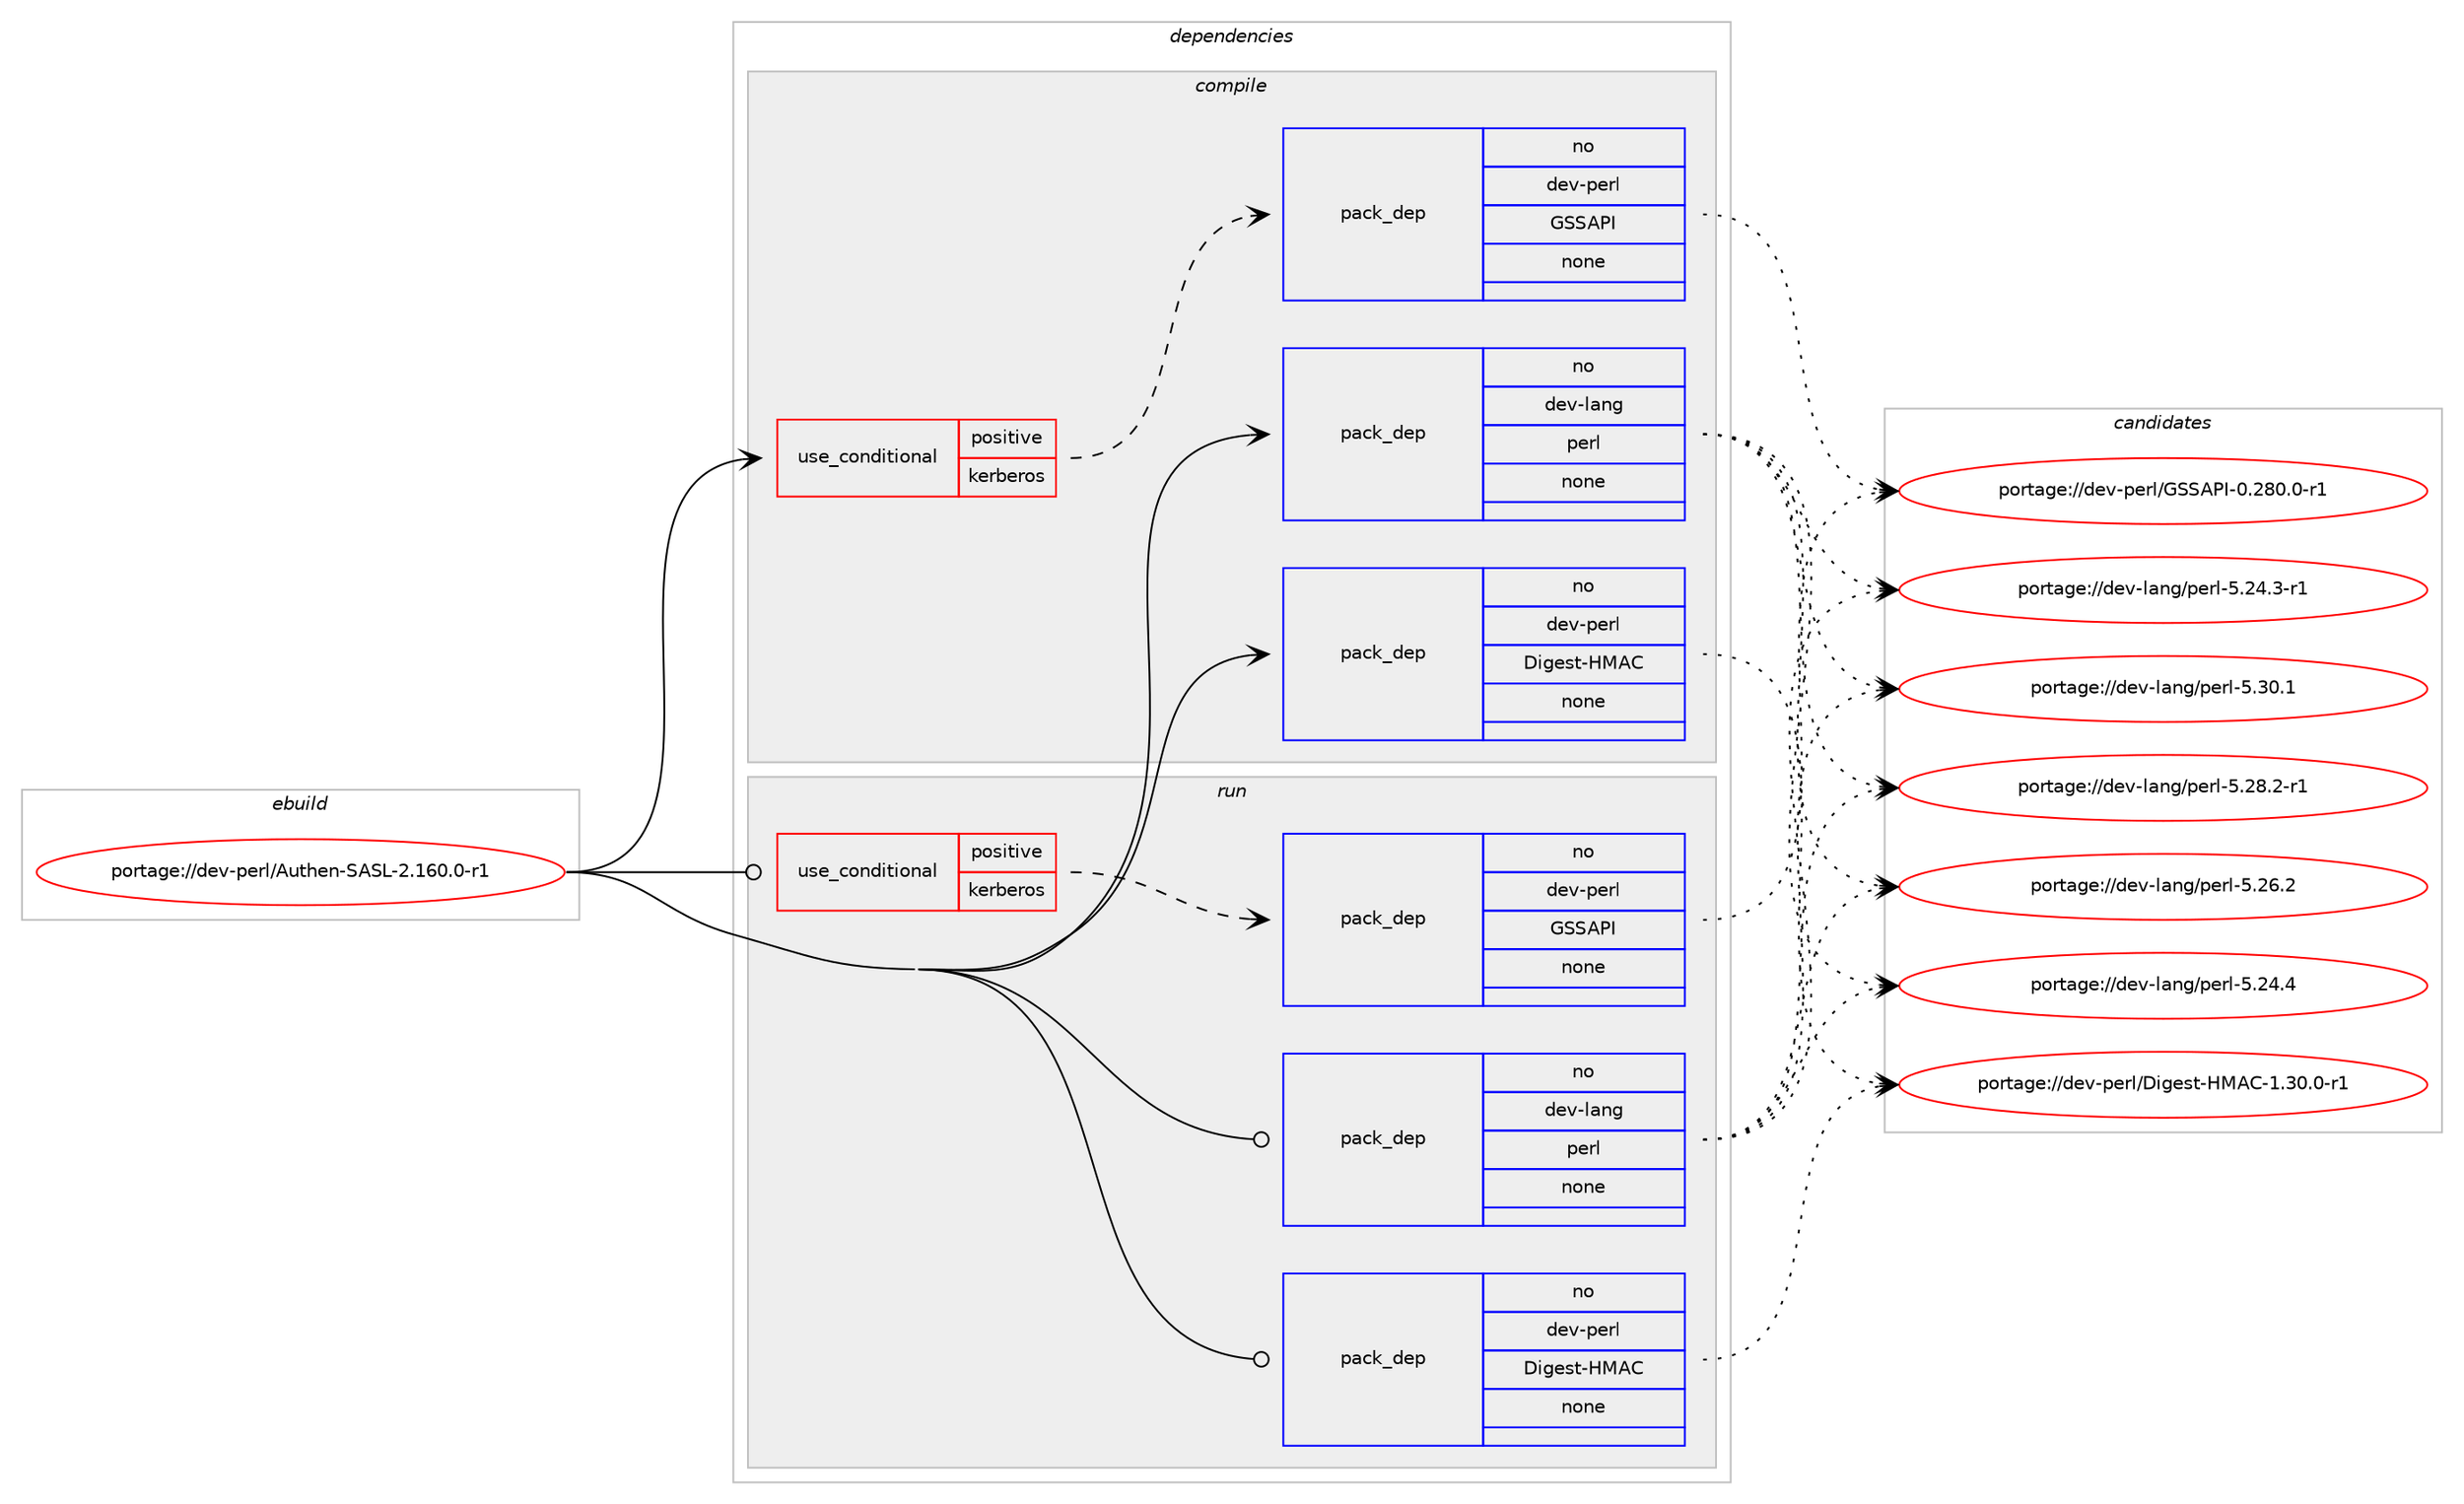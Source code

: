 digraph prolog {

# *************
# Graph options
# *************

newrank=true;
concentrate=true;
compound=true;
graph [rankdir=LR,fontname=Helvetica,fontsize=10,ranksep=1.5];#, ranksep=2.5, nodesep=0.2];
edge  [arrowhead=vee];
node  [fontname=Helvetica,fontsize=10];

# **********
# The ebuild
# **********

subgraph cluster_leftcol {
color=gray;
label=<<i>ebuild</i>>;
id [label="portage://dev-perl/Authen-SASL-2.160.0-r1", color=red, width=4, href="../dev-perl/Authen-SASL-2.160.0-r1.svg"];
}

# ****************
# The dependencies
# ****************

subgraph cluster_midcol {
color=gray;
label=<<i>dependencies</i>>;
subgraph cluster_compile {
fillcolor="#eeeeee";
style=filled;
label=<<i>compile</i>>;
subgraph cond122703 {
dependency499964 [label=<<TABLE BORDER="0" CELLBORDER="1" CELLSPACING="0" CELLPADDING="4"><TR><TD ROWSPAN="3" CELLPADDING="10">use_conditional</TD></TR><TR><TD>positive</TD></TR><TR><TD>kerberos</TD></TR></TABLE>>, shape=none, color=red];
subgraph pack372158 {
dependency499965 [label=<<TABLE BORDER="0" CELLBORDER="1" CELLSPACING="0" CELLPADDING="4" WIDTH="220"><TR><TD ROWSPAN="6" CELLPADDING="30">pack_dep</TD></TR><TR><TD WIDTH="110">no</TD></TR><TR><TD>dev-perl</TD></TR><TR><TD>GSSAPI</TD></TR><TR><TD>none</TD></TR><TR><TD></TD></TR></TABLE>>, shape=none, color=blue];
}
dependency499964:e -> dependency499965:w [weight=20,style="dashed",arrowhead="vee"];
}
id:e -> dependency499964:w [weight=20,style="solid",arrowhead="vee"];
subgraph pack372159 {
dependency499966 [label=<<TABLE BORDER="0" CELLBORDER="1" CELLSPACING="0" CELLPADDING="4" WIDTH="220"><TR><TD ROWSPAN="6" CELLPADDING="30">pack_dep</TD></TR><TR><TD WIDTH="110">no</TD></TR><TR><TD>dev-lang</TD></TR><TR><TD>perl</TD></TR><TR><TD>none</TD></TR><TR><TD></TD></TR></TABLE>>, shape=none, color=blue];
}
id:e -> dependency499966:w [weight=20,style="solid",arrowhead="vee"];
subgraph pack372160 {
dependency499967 [label=<<TABLE BORDER="0" CELLBORDER="1" CELLSPACING="0" CELLPADDING="4" WIDTH="220"><TR><TD ROWSPAN="6" CELLPADDING="30">pack_dep</TD></TR><TR><TD WIDTH="110">no</TD></TR><TR><TD>dev-perl</TD></TR><TR><TD>Digest-HMAC</TD></TR><TR><TD>none</TD></TR><TR><TD></TD></TR></TABLE>>, shape=none, color=blue];
}
id:e -> dependency499967:w [weight=20,style="solid",arrowhead="vee"];
}
subgraph cluster_compileandrun {
fillcolor="#eeeeee";
style=filled;
label=<<i>compile and run</i>>;
}
subgraph cluster_run {
fillcolor="#eeeeee";
style=filled;
label=<<i>run</i>>;
subgraph cond122704 {
dependency499968 [label=<<TABLE BORDER="0" CELLBORDER="1" CELLSPACING="0" CELLPADDING="4"><TR><TD ROWSPAN="3" CELLPADDING="10">use_conditional</TD></TR><TR><TD>positive</TD></TR><TR><TD>kerberos</TD></TR></TABLE>>, shape=none, color=red];
subgraph pack372161 {
dependency499969 [label=<<TABLE BORDER="0" CELLBORDER="1" CELLSPACING="0" CELLPADDING="4" WIDTH="220"><TR><TD ROWSPAN="6" CELLPADDING="30">pack_dep</TD></TR><TR><TD WIDTH="110">no</TD></TR><TR><TD>dev-perl</TD></TR><TR><TD>GSSAPI</TD></TR><TR><TD>none</TD></TR><TR><TD></TD></TR></TABLE>>, shape=none, color=blue];
}
dependency499968:e -> dependency499969:w [weight=20,style="dashed",arrowhead="vee"];
}
id:e -> dependency499968:w [weight=20,style="solid",arrowhead="odot"];
subgraph pack372162 {
dependency499970 [label=<<TABLE BORDER="0" CELLBORDER="1" CELLSPACING="0" CELLPADDING="4" WIDTH="220"><TR><TD ROWSPAN="6" CELLPADDING="30">pack_dep</TD></TR><TR><TD WIDTH="110">no</TD></TR><TR><TD>dev-lang</TD></TR><TR><TD>perl</TD></TR><TR><TD>none</TD></TR><TR><TD></TD></TR></TABLE>>, shape=none, color=blue];
}
id:e -> dependency499970:w [weight=20,style="solid",arrowhead="odot"];
subgraph pack372163 {
dependency499971 [label=<<TABLE BORDER="0" CELLBORDER="1" CELLSPACING="0" CELLPADDING="4" WIDTH="220"><TR><TD ROWSPAN="6" CELLPADDING="30">pack_dep</TD></TR><TR><TD WIDTH="110">no</TD></TR><TR><TD>dev-perl</TD></TR><TR><TD>Digest-HMAC</TD></TR><TR><TD>none</TD></TR><TR><TD></TD></TR></TABLE>>, shape=none, color=blue];
}
id:e -> dependency499971:w [weight=20,style="solid",arrowhead="odot"];
}
}

# **************
# The candidates
# **************

subgraph cluster_choices {
rank=same;
color=gray;
label=<<i>candidates</i>>;

subgraph choice372158 {
color=black;
nodesep=1;
choice100101118451121011141084771838365807345484650564846484511449 [label="portage://dev-perl/GSSAPI-0.280.0-r1", color=red, width=4,href="../dev-perl/GSSAPI-0.280.0-r1.svg"];
dependency499965:e -> choice100101118451121011141084771838365807345484650564846484511449:w [style=dotted,weight="100"];
}
subgraph choice372159 {
color=black;
nodesep=1;
choice10010111845108971101034711210111410845534651484649 [label="portage://dev-lang/perl-5.30.1", color=red, width=4,href="../dev-lang/perl-5.30.1.svg"];
choice100101118451089711010347112101114108455346505646504511449 [label="portage://dev-lang/perl-5.28.2-r1", color=red, width=4,href="../dev-lang/perl-5.28.2-r1.svg"];
choice10010111845108971101034711210111410845534650544650 [label="portage://dev-lang/perl-5.26.2", color=red, width=4,href="../dev-lang/perl-5.26.2.svg"];
choice10010111845108971101034711210111410845534650524652 [label="portage://dev-lang/perl-5.24.4", color=red, width=4,href="../dev-lang/perl-5.24.4.svg"];
choice100101118451089711010347112101114108455346505246514511449 [label="portage://dev-lang/perl-5.24.3-r1", color=red, width=4,href="../dev-lang/perl-5.24.3-r1.svg"];
dependency499966:e -> choice10010111845108971101034711210111410845534651484649:w [style=dotted,weight="100"];
dependency499966:e -> choice100101118451089711010347112101114108455346505646504511449:w [style=dotted,weight="100"];
dependency499966:e -> choice10010111845108971101034711210111410845534650544650:w [style=dotted,weight="100"];
dependency499966:e -> choice10010111845108971101034711210111410845534650524652:w [style=dotted,weight="100"];
dependency499966:e -> choice100101118451089711010347112101114108455346505246514511449:w [style=dotted,weight="100"];
}
subgraph choice372160 {
color=black;
nodesep=1;
choice1001011184511210111410847681051031011151164572776567454946514846484511449 [label="portage://dev-perl/Digest-HMAC-1.30.0-r1", color=red, width=4,href="../dev-perl/Digest-HMAC-1.30.0-r1.svg"];
dependency499967:e -> choice1001011184511210111410847681051031011151164572776567454946514846484511449:w [style=dotted,weight="100"];
}
subgraph choice372161 {
color=black;
nodesep=1;
choice100101118451121011141084771838365807345484650564846484511449 [label="portage://dev-perl/GSSAPI-0.280.0-r1", color=red, width=4,href="../dev-perl/GSSAPI-0.280.0-r1.svg"];
dependency499969:e -> choice100101118451121011141084771838365807345484650564846484511449:w [style=dotted,weight="100"];
}
subgraph choice372162 {
color=black;
nodesep=1;
choice10010111845108971101034711210111410845534651484649 [label="portage://dev-lang/perl-5.30.1", color=red, width=4,href="../dev-lang/perl-5.30.1.svg"];
choice100101118451089711010347112101114108455346505646504511449 [label="portage://dev-lang/perl-5.28.2-r1", color=red, width=4,href="../dev-lang/perl-5.28.2-r1.svg"];
choice10010111845108971101034711210111410845534650544650 [label="portage://dev-lang/perl-5.26.2", color=red, width=4,href="../dev-lang/perl-5.26.2.svg"];
choice10010111845108971101034711210111410845534650524652 [label="portage://dev-lang/perl-5.24.4", color=red, width=4,href="../dev-lang/perl-5.24.4.svg"];
choice100101118451089711010347112101114108455346505246514511449 [label="portage://dev-lang/perl-5.24.3-r1", color=red, width=4,href="../dev-lang/perl-5.24.3-r1.svg"];
dependency499970:e -> choice10010111845108971101034711210111410845534651484649:w [style=dotted,weight="100"];
dependency499970:e -> choice100101118451089711010347112101114108455346505646504511449:w [style=dotted,weight="100"];
dependency499970:e -> choice10010111845108971101034711210111410845534650544650:w [style=dotted,weight="100"];
dependency499970:e -> choice10010111845108971101034711210111410845534650524652:w [style=dotted,weight="100"];
dependency499970:e -> choice100101118451089711010347112101114108455346505246514511449:w [style=dotted,weight="100"];
}
subgraph choice372163 {
color=black;
nodesep=1;
choice1001011184511210111410847681051031011151164572776567454946514846484511449 [label="portage://dev-perl/Digest-HMAC-1.30.0-r1", color=red, width=4,href="../dev-perl/Digest-HMAC-1.30.0-r1.svg"];
dependency499971:e -> choice1001011184511210111410847681051031011151164572776567454946514846484511449:w [style=dotted,weight="100"];
}
}

}
